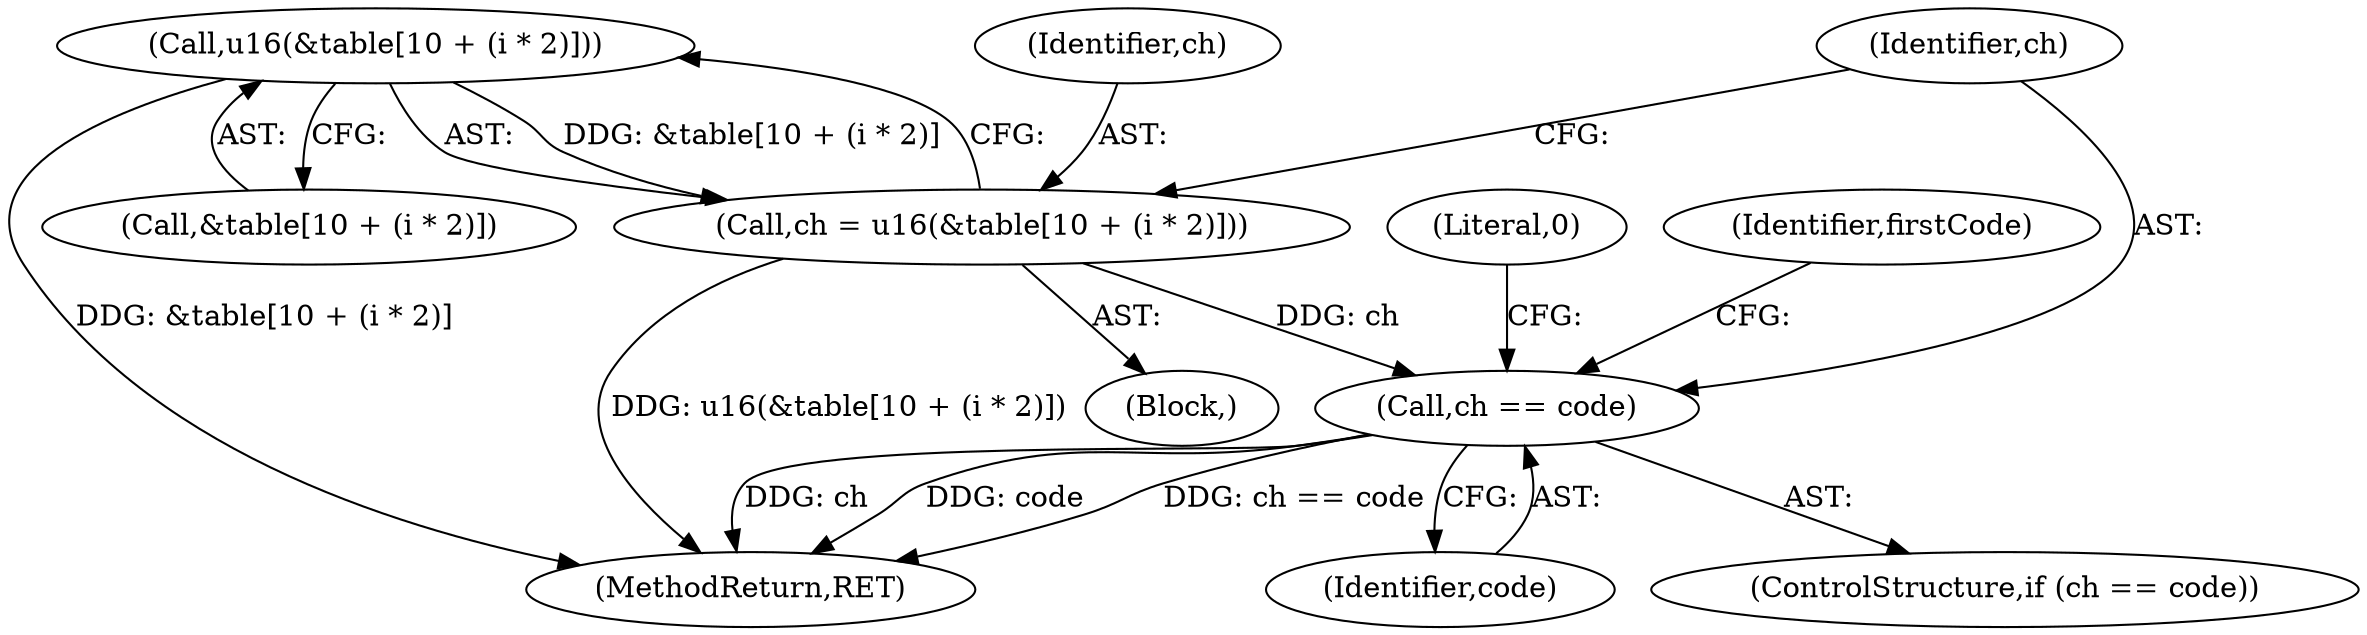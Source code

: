 digraph "0_ghostscript_961b10cdd71403072fb99401a45f3bef6ce53626@array" {
"1000717" [label="(Call,u16(&table[10 + (i * 2)]))"];
"1000715" [label="(Call,ch = u16(&table[10 + (i * 2)]))"];
"1000727" [label="(Call,ch == code)"];
"1000726" [label="(ControlStructure,if (ch == code))"];
"1000716" [label="(Identifier,ch)"];
"1000878" [label="(MethodReturn,RET)"];
"1000715" [label="(Call,ch = u16(&table[10 + (i * 2)]))"];
"1000732" [label="(Identifier,firstCode)"];
"1000712" [label="(Block,)"];
"1000717" [label="(Call,u16(&table[10 + (i * 2)]))"];
"1000728" [label="(Identifier,ch)"];
"1000735" [label="(Literal,0)"];
"1000729" [label="(Identifier,code)"];
"1000718" [label="(Call,&table[10 + (i * 2)])"];
"1000727" [label="(Call,ch == code)"];
"1000717" -> "1000715"  [label="AST: "];
"1000717" -> "1000718"  [label="CFG: "];
"1000718" -> "1000717"  [label="AST: "];
"1000715" -> "1000717"  [label="CFG: "];
"1000717" -> "1000878"  [label="DDG: &table[10 + (i * 2)]"];
"1000717" -> "1000715"  [label="DDG: &table[10 + (i * 2)]"];
"1000715" -> "1000712"  [label="AST: "];
"1000716" -> "1000715"  [label="AST: "];
"1000728" -> "1000715"  [label="CFG: "];
"1000715" -> "1000878"  [label="DDG: u16(&table[10 + (i * 2)])"];
"1000715" -> "1000727"  [label="DDG: ch"];
"1000727" -> "1000726"  [label="AST: "];
"1000727" -> "1000729"  [label="CFG: "];
"1000728" -> "1000727"  [label="AST: "];
"1000729" -> "1000727"  [label="AST: "];
"1000732" -> "1000727"  [label="CFG: "];
"1000735" -> "1000727"  [label="CFG: "];
"1000727" -> "1000878"  [label="DDG: code"];
"1000727" -> "1000878"  [label="DDG: ch == code"];
"1000727" -> "1000878"  [label="DDG: ch"];
}

